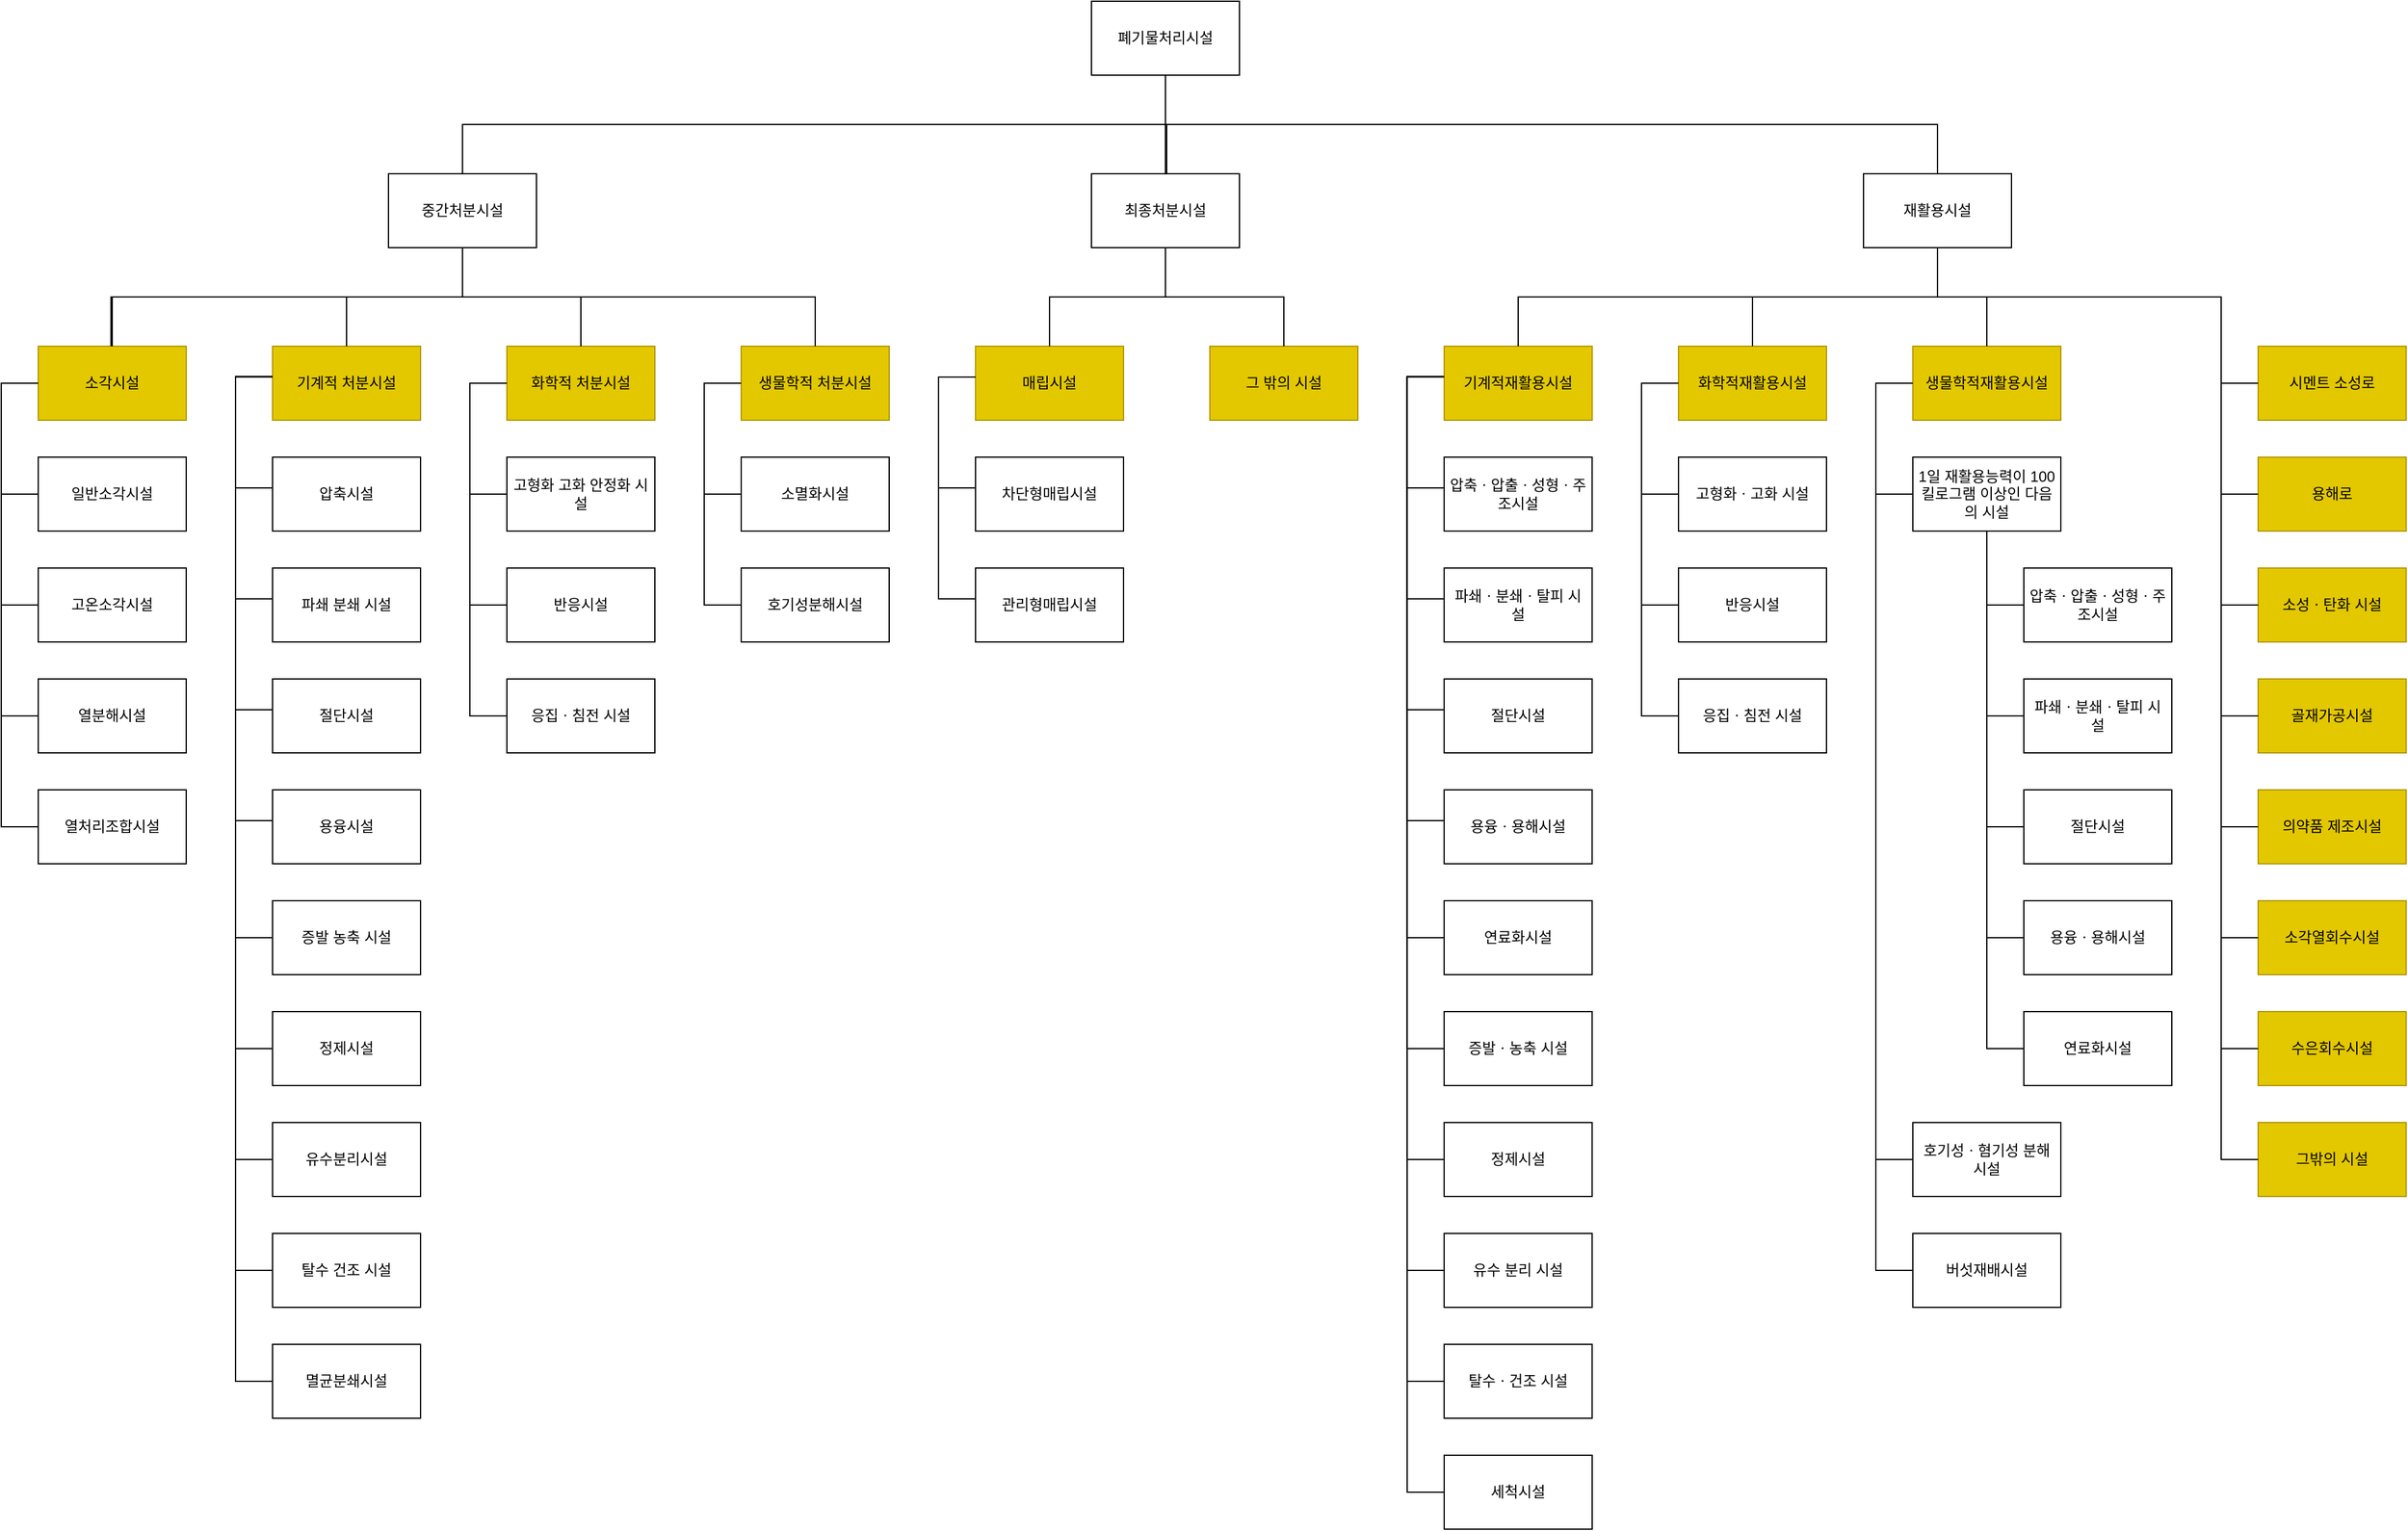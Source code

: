 <mxfile>
    <diagram id="ur10PSQqJngQLkDlY4mW" name="Page-1">
        <mxGraphModel dx="2275" dy="2388" grid="1" gridSize="10" guides="1" tooltips="1" connect="1" arrows="1" fold="1" page="1" pageScale="1" pageWidth="827" pageHeight="1169" math="0" shadow="0">
            <root>
                <mxCell id="0"/>
                <mxCell id="1" parent="0"/>
                <mxCell id="2" value="중간처분시설" style="rounded=0;whiteSpace=wrap;html=1;" vertex="1" parent="1">
                    <mxGeometry x="354" y="60" width="120" height="60" as="geometry"/>
                </mxCell>
                <mxCell id="3" value="소각시설" style="rounded=0;whiteSpace=wrap;html=1;fillColor=#e3c800;fontColor=#000000;strokeColor=#B09500;" vertex="1" parent="1">
                    <mxGeometry x="70" y="200" width="120" height="60" as="geometry"/>
                </mxCell>
                <mxCell id="4" value="기계적 처분시설" style="rounded=0;whiteSpace=wrap;html=1;fillColor=#e3c800;fontColor=#000000;strokeColor=#B09500;" vertex="1" parent="1">
                    <mxGeometry x="260" y="200" width="120" height="60" as="geometry"/>
                </mxCell>
                <mxCell id="5" value="화학적 처분시설" style="rounded=0;whiteSpace=wrap;html=1;fillColor=#e3c800;fontColor=#000000;strokeColor=#B09500;" vertex="1" parent="1">
                    <mxGeometry x="450" y="200" width="120" height="60" as="geometry"/>
                </mxCell>
                <mxCell id="6" value="생물학적 처분시설" style="rounded=0;whiteSpace=wrap;html=1;fillColor=#e3c800;fontColor=#000000;strokeColor=#B09500;" vertex="1" parent="1">
                    <mxGeometry x="640" y="200" width="120" height="60" as="geometry"/>
                </mxCell>
                <mxCell id="7" value="일반소각시설" style="rounded=0;whiteSpace=wrap;html=1;" vertex="1" parent="1">
                    <mxGeometry x="70" y="290" width="120" height="60" as="geometry"/>
                </mxCell>
                <mxCell id="8" value="고온소각시설" style="rounded=0;whiteSpace=wrap;html=1;" vertex="1" parent="1">
                    <mxGeometry x="70" y="380" width="120" height="60" as="geometry"/>
                </mxCell>
                <mxCell id="9" value="열분해시설" style="rounded=0;whiteSpace=wrap;html=1;" vertex="1" parent="1">
                    <mxGeometry x="70" y="470" width="120" height="60" as="geometry"/>
                </mxCell>
                <mxCell id="10" value="열처리조합시설" style="rounded=0;whiteSpace=wrap;html=1;" vertex="1" parent="1">
                    <mxGeometry x="70" y="560" width="120" height="60" as="geometry"/>
                </mxCell>
                <mxCell id="11" value="압축시설" style="rounded=0;whiteSpace=wrap;html=1;" vertex="1" parent="1">
                    <mxGeometry x="260" y="290" width="120" height="60" as="geometry"/>
                </mxCell>
                <mxCell id="12" value="파쇄 분쇄 시설" style="rounded=0;whiteSpace=wrap;html=1;" vertex="1" parent="1">
                    <mxGeometry x="260" y="380" width="120" height="60" as="geometry"/>
                </mxCell>
                <mxCell id="13" value="절단시설" style="rounded=0;whiteSpace=wrap;html=1;" vertex="1" parent="1">
                    <mxGeometry x="260" y="470" width="120" height="60" as="geometry"/>
                </mxCell>
                <mxCell id="14" value="용융시설" style="rounded=0;whiteSpace=wrap;html=1;" vertex="1" parent="1">
                    <mxGeometry x="260" y="560" width="120" height="60" as="geometry"/>
                </mxCell>
                <mxCell id="15" value="증발 농축 시설" style="rounded=0;whiteSpace=wrap;html=1;" vertex="1" parent="1">
                    <mxGeometry x="260" y="650" width="120" height="60" as="geometry"/>
                </mxCell>
                <mxCell id="16" value="정제시설" style="rounded=0;whiteSpace=wrap;html=1;" vertex="1" parent="1">
                    <mxGeometry x="260" y="740" width="120" height="60" as="geometry"/>
                </mxCell>
                <mxCell id="17" value="유수분리시설" style="rounded=0;whiteSpace=wrap;html=1;" vertex="1" parent="1">
                    <mxGeometry x="260" y="830" width="120" height="60" as="geometry"/>
                </mxCell>
                <mxCell id="18" value="탈수 건조 시설" style="rounded=0;whiteSpace=wrap;html=1;" vertex="1" parent="1">
                    <mxGeometry x="260" y="920" width="120" height="60" as="geometry"/>
                </mxCell>
                <mxCell id="19" value="멸균분쇄시설" style="rounded=0;whiteSpace=wrap;html=1;" vertex="1" parent="1">
                    <mxGeometry x="260" y="1010" width="120" height="60" as="geometry"/>
                </mxCell>
                <mxCell id="20" value="고형화 고화 안정화 시설" style="rounded=0;whiteSpace=wrap;html=1;" vertex="1" parent="1">
                    <mxGeometry x="450" y="290" width="120" height="60" as="geometry"/>
                </mxCell>
                <mxCell id="21" value="반응시설" style="rounded=0;whiteSpace=wrap;html=1;" vertex="1" parent="1">
                    <mxGeometry x="450" y="380" width="120" height="60" as="geometry"/>
                </mxCell>
                <mxCell id="22" value="&lt;table&gt;&lt;tbody&gt;&lt;tr&gt;&lt;td&gt;응집ㆍ침전 시설&lt;/td&gt;&lt;/tr&gt;&lt;/tbody&gt;&lt;/table&gt;" style="rounded=0;whiteSpace=wrap;html=1;" vertex="1" parent="1">
                    <mxGeometry x="450" y="470" width="120" height="60" as="geometry"/>
                </mxCell>
                <mxCell id="23" value="소멸화시설" style="rounded=0;whiteSpace=wrap;html=1;" vertex="1" parent="1">
                    <mxGeometry x="640" y="290" width="120" height="60" as="geometry"/>
                </mxCell>
                <mxCell id="24" value="호기성분해시설" style="rounded=0;whiteSpace=wrap;html=1;" vertex="1" parent="1">
                    <mxGeometry x="640" y="380" width="120" height="60" as="geometry"/>
                </mxCell>
                <mxCell id="25" value="" style="endArrow=none;html=1;entryX=0;entryY=0.5;entryDx=0;entryDy=0;edgeStyle=orthogonalEdgeStyle;exitX=0;exitY=0.5;exitDx=0;exitDy=0;rounded=0;" edge="1" parent="1" source="10" target="3">
                    <mxGeometry width="50" height="50" relative="1" as="geometry">
                        <mxPoint x="-30" y="340" as="sourcePoint"/>
                        <mxPoint x="20" y="290" as="targetPoint"/>
                        <Array as="points">
                            <mxPoint x="40" y="590"/>
                            <mxPoint x="40" y="230"/>
                        </Array>
                    </mxGeometry>
                </mxCell>
                <mxCell id="26" value="" style="endArrow=none;html=1;entryX=0;entryY=0.5;entryDx=0;entryDy=0;edgeStyle=orthogonalEdgeStyle;exitX=0;exitY=0.5;exitDx=0;exitDy=0;rounded=0;" edge="1" parent="1" source="9">
                    <mxGeometry width="50" height="50" relative="1" as="geometry">
                        <mxPoint x="70" y="590" as="sourcePoint"/>
                        <mxPoint x="70" y="230" as="targetPoint"/>
                        <Array as="points">
                            <mxPoint x="40" y="500"/>
                            <mxPoint x="40" y="230"/>
                        </Array>
                    </mxGeometry>
                </mxCell>
                <mxCell id="27" value="" style="endArrow=none;html=1;entryX=0;entryY=0.5;entryDx=0;entryDy=0;edgeStyle=orthogonalEdgeStyle;exitX=0;exitY=0.5;exitDx=0;exitDy=0;rounded=0;" edge="1" parent="1" source="8">
                    <mxGeometry width="50" height="50" relative="1" as="geometry">
                        <mxPoint x="70" y="500" as="sourcePoint"/>
                        <mxPoint x="70" y="230" as="targetPoint"/>
                        <Array as="points">
                            <mxPoint x="40" y="410"/>
                            <mxPoint x="40" y="230"/>
                        </Array>
                    </mxGeometry>
                </mxCell>
                <mxCell id="28" value="" style="endArrow=none;html=1;entryX=0;entryY=0.5;entryDx=0;entryDy=0;edgeStyle=orthogonalEdgeStyle;exitX=0;exitY=0.5;exitDx=0;exitDy=0;rounded=0;" edge="1" parent="1" source="7">
                    <mxGeometry width="50" height="50" relative="1" as="geometry">
                        <mxPoint x="70" y="410" as="sourcePoint"/>
                        <mxPoint x="70" y="230" as="targetPoint"/>
                        <Array as="points">
                            <mxPoint x="40" y="320"/>
                            <mxPoint x="40" y="230"/>
                        </Array>
                    </mxGeometry>
                </mxCell>
                <mxCell id="29" value="" style="endArrow=none;html=1;entryX=0;entryY=0.5;entryDx=0;entryDy=0;edgeStyle=orthogonalEdgeStyle;exitX=0;exitY=0.5;exitDx=0;exitDy=0;rounded=0;" edge="1" parent="1">
                    <mxGeometry width="50" height="50" relative="1" as="geometry">
                        <mxPoint x="260" y="585" as="sourcePoint"/>
                        <mxPoint x="260" y="225" as="targetPoint"/>
                        <Array as="points">
                            <mxPoint x="230" y="585"/>
                            <mxPoint x="230" y="225"/>
                        </Array>
                    </mxGeometry>
                </mxCell>
                <mxCell id="30" value="" style="endArrow=none;html=1;entryX=0;entryY=0.5;entryDx=0;entryDy=0;edgeStyle=orthogonalEdgeStyle;exitX=0;exitY=0.5;exitDx=0;exitDy=0;rounded=0;" edge="1" parent="1">
                    <mxGeometry width="50" height="50" relative="1" as="geometry">
                        <mxPoint x="260" y="495" as="sourcePoint"/>
                        <mxPoint x="260" y="225" as="targetPoint"/>
                        <Array as="points">
                            <mxPoint x="230" y="495"/>
                            <mxPoint x="230" y="225"/>
                        </Array>
                    </mxGeometry>
                </mxCell>
                <mxCell id="31" value="" style="endArrow=none;html=1;entryX=0;entryY=0.5;entryDx=0;entryDy=0;edgeStyle=orthogonalEdgeStyle;exitX=0;exitY=0.5;exitDx=0;exitDy=0;rounded=0;" edge="1" parent="1">
                    <mxGeometry width="50" height="50" relative="1" as="geometry">
                        <mxPoint x="260" y="405" as="sourcePoint"/>
                        <mxPoint x="260" y="225" as="targetPoint"/>
                        <Array as="points">
                            <mxPoint x="230" y="405"/>
                            <mxPoint x="230" y="225"/>
                        </Array>
                    </mxGeometry>
                </mxCell>
                <mxCell id="32" value="" style="endArrow=none;html=1;entryX=0;entryY=0.5;entryDx=0;entryDy=0;edgeStyle=orthogonalEdgeStyle;exitX=0;exitY=0.5;exitDx=0;exitDy=0;rounded=0;" edge="1" parent="1">
                    <mxGeometry width="50" height="50" relative="1" as="geometry">
                        <mxPoint x="260" y="315" as="sourcePoint"/>
                        <mxPoint x="260" y="225" as="targetPoint"/>
                        <Array as="points">
                            <mxPoint x="230" y="315"/>
                            <mxPoint x="230" y="225"/>
                        </Array>
                    </mxGeometry>
                </mxCell>
                <mxCell id="37" value="" style="endArrow=none;html=1;entryX=0;entryY=0.5;entryDx=0;entryDy=0;edgeStyle=orthogonalEdgeStyle;exitX=0;exitY=0.5;exitDx=0;exitDy=0;rounded=0;" edge="1" parent="1" source="15">
                    <mxGeometry width="50" height="50" relative="1" as="geometry">
                        <mxPoint x="260" y="585" as="sourcePoint"/>
                        <mxPoint x="260" y="225" as="targetPoint"/>
                        <Array as="points">
                            <mxPoint x="230" y="680"/>
                            <mxPoint x="230" y="225"/>
                        </Array>
                    </mxGeometry>
                </mxCell>
                <mxCell id="38" value="" style="endArrow=none;html=1;entryX=0;entryY=0.5;entryDx=0;entryDy=0;edgeStyle=orthogonalEdgeStyle;exitX=0;exitY=0.5;exitDx=0;exitDy=0;rounded=0;" edge="1" parent="1" source="16">
                    <mxGeometry width="50" height="50" relative="1" as="geometry">
                        <mxPoint x="260" y="680.03" as="sourcePoint"/>
                        <mxPoint x="260" y="225.03" as="targetPoint"/>
                        <Array as="points">
                            <mxPoint x="230" y="770"/>
                            <mxPoint x="230" y="225"/>
                        </Array>
                    </mxGeometry>
                </mxCell>
                <mxCell id="39" value="" style="endArrow=none;html=1;entryX=0;entryY=0.5;entryDx=0;entryDy=0;edgeStyle=orthogonalEdgeStyle;exitX=0;exitY=0.5;exitDx=0;exitDy=0;rounded=0;" edge="1" parent="1" source="17">
                    <mxGeometry width="50" height="50" relative="1" as="geometry">
                        <mxPoint x="260" y="769.49" as="sourcePoint"/>
                        <mxPoint x="260" y="224.52" as="targetPoint"/>
                        <Array as="points">
                            <mxPoint x="230" y="860"/>
                            <mxPoint x="230" y="225"/>
                        </Array>
                    </mxGeometry>
                </mxCell>
                <mxCell id="40" value="" style="endArrow=none;html=1;entryX=0;entryY=0.5;entryDx=0;entryDy=0;edgeStyle=orthogonalEdgeStyle;exitX=0;exitY=0.5;exitDx=0;exitDy=0;rounded=0;" edge="1" parent="1" source="18">
                    <mxGeometry width="50" height="50" relative="1" as="geometry">
                        <mxPoint x="260" y="860.48" as="sourcePoint"/>
                        <mxPoint x="260" y="225.0" as="targetPoint"/>
                        <Array as="points">
                            <mxPoint x="230" y="950"/>
                            <mxPoint x="230" y="225"/>
                        </Array>
                    </mxGeometry>
                </mxCell>
                <mxCell id="41" value="" style="endArrow=none;html=1;entryX=0;entryY=0.5;entryDx=0;entryDy=0;edgeStyle=orthogonalEdgeStyle;exitX=0;exitY=0.5;exitDx=0;exitDy=0;rounded=0;" edge="1" parent="1" source="19">
                    <mxGeometry width="50" height="50" relative="1" as="geometry">
                        <mxPoint x="260" y="950" as="sourcePoint"/>
                        <mxPoint x="260" y="225" as="targetPoint"/>
                        <Array as="points">
                            <mxPoint x="230" y="1040"/>
                            <mxPoint x="230" y="225"/>
                        </Array>
                    </mxGeometry>
                </mxCell>
                <mxCell id="43" value="" style="endArrow=none;html=1;entryX=0;entryY=0.5;entryDx=0;entryDy=0;edgeStyle=orthogonalEdgeStyle;exitX=0;exitY=0.5;exitDx=0;exitDy=0;rounded=0;" edge="1" parent="1">
                    <mxGeometry width="50" height="50" relative="1" as="geometry">
                        <mxPoint x="450" y="499.97" as="sourcePoint"/>
                        <mxPoint x="450" y="229.97" as="targetPoint"/>
                        <Array as="points">
                            <mxPoint x="420" y="499.97"/>
                            <mxPoint x="420" y="229.97"/>
                        </Array>
                    </mxGeometry>
                </mxCell>
                <mxCell id="44" value="" style="endArrow=none;html=1;entryX=0;entryY=0.5;entryDx=0;entryDy=0;edgeStyle=orthogonalEdgeStyle;exitX=0;exitY=0.5;exitDx=0;exitDy=0;rounded=0;" edge="1" parent="1">
                    <mxGeometry width="50" height="50" relative="1" as="geometry">
                        <mxPoint x="450" y="409.97" as="sourcePoint"/>
                        <mxPoint x="450" y="229.97" as="targetPoint"/>
                        <Array as="points">
                            <mxPoint x="420" y="409.97"/>
                            <mxPoint x="420" y="229.97"/>
                        </Array>
                    </mxGeometry>
                </mxCell>
                <mxCell id="45" value="" style="endArrow=none;html=1;entryX=0;entryY=0.5;entryDx=0;entryDy=0;edgeStyle=orthogonalEdgeStyle;exitX=0;exitY=0.5;exitDx=0;exitDy=0;rounded=0;" edge="1" parent="1">
                    <mxGeometry width="50" height="50" relative="1" as="geometry">
                        <mxPoint x="450" y="319.97" as="sourcePoint"/>
                        <mxPoint x="450" y="229.97" as="targetPoint"/>
                        <Array as="points">
                            <mxPoint x="420" y="319.97"/>
                            <mxPoint x="420" y="229.97"/>
                        </Array>
                    </mxGeometry>
                </mxCell>
                <mxCell id="47" value="" style="endArrow=none;html=1;entryX=0;entryY=0.5;entryDx=0;entryDy=0;edgeStyle=orthogonalEdgeStyle;exitX=0;exitY=0.5;exitDx=0;exitDy=0;rounded=0;" edge="1" parent="1">
                    <mxGeometry width="50" height="50" relative="1" as="geometry">
                        <mxPoint x="640" y="410" as="sourcePoint"/>
                        <mxPoint x="640" y="230.0" as="targetPoint"/>
                        <Array as="points">
                            <mxPoint x="610" y="410"/>
                            <mxPoint x="610" y="230"/>
                        </Array>
                    </mxGeometry>
                </mxCell>
                <mxCell id="48" value="" style="endArrow=none;html=1;entryX=0;entryY=0.5;entryDx=0;entryDy=0;edgeStyle=orthogonalEdgeStyle;exitX=0;exitY=0.5;exitDx=0;exitDy=0;rounded=0;" edge="1" parent="1">
                    <mxGeometry width="50" height="50" relative="1" as="geometry">
                        <mxPoint x="640" y="320" as="sourcePoint"/>
                        <mxPoint x="640" y="230.0" as="targetPoint"/>
                        <Array as="points">
                            <mxPoint x="610" y="320"/>
                            <mxPoint x="610" y="230"/>
                        </Array>
                    </mxGeometry>
                </mxCell>
                <mxCell id="49" value="" style="endArrow=none;html=1;rounded=0;exitX=0.5;exitY=0;exitDx=0;exitDy=0;edgeStyle=orthogonalEdgeStyle;entryX=0.5;entryY=0;entryDx=0;entryDy=0;" edge="1" parent="1" source="3" target="6">
                    <mxGeometry width="50" height="50" relative="1" as="geometry">
                        <mxPoint x="190" y="160" as="sourcePoint"/>
                        <mxPoint x="240" y="110" as="targetPoint"/>
                        <Array as="points">
                            <mxPoint x="130" y="160"/>
                            <mxPoint x="700" y="160"/>
                        </Array>
                    </mxGeometry>
                </mxCell>
                <mxCell id="50" value="" style="endArrow=none;html=1;rounded=0;exitX=0.5;exitY=0;exitDx=0;exitDy=0;edgeStyle=orthogonalEdgeStyle;entryX=0.5;entryY=0;entryDx=0;entryDy=0;" edge="1" parent="1" target="4">
                    <mxGeometry width="50" height="50" relative="1" as="geometry">
                        <mxPoint x="128.97" y="200" as="sourcePoint"/>
                        <mxPoint x="698.97" y="200" as="targetPoint"/>
                        <Array as="points">
                            <mxPoint x="129" y="160"/>
                            <mxPoint x="320" y="160"/>
                        </Array>
                    </mxGeometry>
                </mxCell>
                <mxCell id="51" value="" style="endArrow=none;html=1;rounded=0;exitX=0.5;exitY=0;exitDx=0;exitDy=0;edgeStyle=orthogonalEdgeStyle;entryX=0.5;entryY=0;entryDx=0;entryDy=0;" edge="1" parent="1" target="5">
                    <mxGeometry width="50" height="50" relative="1" as="geometry">
                        <mxPoint x="130.0" y="200" as="sourcePoint"/>
                        <mxPoint x="321.03" y="200" as="targetPoint"/>
                        <Array as="points">
                            <mxPoint x="130" y="160"/>
                            <mxPoint x="510" y="160"/>
                        </Array>
                    </mxGeometry>
                </mxCell>
                <mxCell id="52" value="" style="endArrow=none;html=1;rounded=0;entryX=0.5;entryY=1;entryDx=0;entryDy=0;exitX=0.5;exitY=0;exitDx=0;exitDy=0;edgeStyle=orthogonalEdgeStyle;" edge="1" parent="1" source="6" target="2">
                    <mxGeometry width="50" height="50" relative="1" as="geometry">
                        <mxPoint x="570" y="130" as="sourcePoint"/>
                        <mxPoint x="620" y="80" as="targetPoint"/>
                    </mxGeometry>
                </mxCell>
                <mxCell id="53" value="최종처분시설" style="rounded=0;whiteSpace=wrap;html=1;" vertex="1" parent="1">
                    <mxGeometry x="924" y="60" width="120" height="60" as="geometry"/>
                </mxCell>
                <mxCell id="55" value="매립시설" style="rounded=0;whiteSpace=wrap;html=1;fillColor=#e3c800;fontColor=#000000;strokeColor=#B09500;" vertex="1" parent="1">
                    <mxGeometry x="830" y="200" width="120" height="60" as="geometry"/>
                </mxCell>
                <mxCell id="56" value="그 밖의 시설" style="rounded=0;whiteSpace=wrap;html=1;fillColor=#e3c800;fontColor=#000000;strokeColor=#B09500;" vertex="1" parent="1">
                    <mxGeometry x="1020" y="200" width="120" height="60" as="geometry"/>
                </mxCell>
                <mxCell id="62" value="차단형매립시설" style="rounded=0;whiteSpace=wrap;html=1;" vertex="1" parent="1">
                    <mxGeometry x="830" y="290" width="120" height="60" as="geometry"/>
                </mxCell>
                <mxCell id="63" value="관리형매립시설" style="rounded=0;whiteSpace=wrap;html=1;" vertex="1" parent="1">
                    <mxGeometry x="830" y="380" width="120" height="60" as="geometry"/>
                </mxCell>
                <mxCell id="82" value="" style="endArrow=none;html=1;entryX=0;entryY=0.5;entryDx=0;entryDy=0;edgeStyle=orthogonalEdgeStyle;exitX=0;exitY=0.5;exitDx=0;exitDy=0;rounded=0;" edge="1" parent="1">
                    <mxGeometry width="50" height="50" relative="1" as="geometry">
                        <mxPoint x="830" y="405" as="sourcePoint"/>
                        <mxPoint x="830" y="225" as="targetPoint"/>
                        <Array as="points">
                            <mxPoint x="800" y="405"/>
                            <mxPoint x="800" y="225"/>
                        </Array>
                    </mxGeometry>
                </mxCell>
                <mxCell id="83" value="" style="endArrow=none;html=1;entryX=0;entryY=0.5;entryDx=0;entryDy=0;edgeStyle=orthogonalEdgeStyle;exitX=0;exitY=0.5;exitDx=0;exitDy=0;rounded=0;" edge="1" parent="1">
                    <mxGeometry width="50" height="50" relative="1" as="geometry">
                        <mxPoint x="830" y="315" as="sourcePoint"/>
                        <mxPoint x="830" y="225" as="targetPoint"/>
                        <Array as="points">
                            <mxPoint x="800" y="315"/>
                            <mxPoint x="800" y="225"/>
                        </Array>
                    </mxGeometry>
                </mxCell>
                <mxCell id="95" value="" style="endArrow=none;html=1;rounded=0;exitX=0.5;exitY=0;exitDx=0;exitDy=0;edgeStyle=orthogonalEdgeStyle;entryX=0.5;entryY=0;entryDx=0;entryDy=0;" edge="1" target="56" parent="1" source="55">
                    <mxGeometry width="50" height="50" relative="1" as="geometry">
                        <mxPoint x="698.97" y="200" as="sourcePoint"/>
                        <mxPoint x="1268.97" y="200" as="targetPoint"/>
                        <Array as="points">
                            <mxPoint x="890" y="160"/>
                            <mxPoint x="1080" y="160"/>
                        </Array>
                    </mxGeometry>
                </mxCell>
                <mxCell id="97" value="" style="endArrow=none;html=1;rounded=0;entryX=0.5;entryY=1;entryDx=0;entryDy=0;edgeStyle=orthogonalEdgeStyle;exitX=0.5;exitY=0;exitDx=0;exitDy=0;" edge="1" source="56" target="53" parent="1">
                    <mxGeometry width="50" height="50" relative="1" as="geometry">
                        <mxPoint x="1230" y="200" as="sourcePoint"/>
                        <mxPoint x="1190" y="80" as="targetPoint"/>
                    </mxGeometry>
                </mxCell>
                <mxCell id="99" value="기계적재활용시설" style="rounded=0;whiteSpace=wrap;html=1;fillColor=#e3c800;fontColor=#000000;strokeColor=#B09500;" vertex="1" parent="1">
                    <mxGeometry x="1210" y="200" width="120" height="60" as="geometry"/>
                </mxCell>
                <mxCell id="100" value="화학적재활용시설" style="rounded=0;whiteSpace=wrap;html=1;fillColor=#e3c800;fontColor=#000000;strokeColor=#B09500;" vertex="1" parent="1">
                    <mxGeometry x="1400" y="200" width="120" height="60" as="geometry"/>
                </mxCell>
                <mxCell id="101" value="생물학적재활용시설" style="rounded=0;whiteSpace=wrap;html=1;fillColor=#e3c800;fontColor=#000000;strokeColor=#B09500;" vertex="1" parent="1">
                    <mxGeometry x="1590" y="200" width="120" height="60" as="geometry"/>
                </mxCell>
                <mxCell id="102" value="&lt;table&gt;&lt;tbody&gt;&lt;tr&gt;&lt;td&gt;시멘트 소성로&lt;/td&gt;&lt;/tr&gt;&lt;/tbody&gt;&lt;/table&gt;" style="rounded=0;whiteSpace=wrap;html=1;fillColor=#e3c800;fontColor=#000000;strokeColor=#B09500;" vertex="1" parent="1">
                    <mxGeometry x="1870" y="200" width="120" height="60" as="geometry"/>
                </mxCell>
                <mxCell id="103" value="&lt;table&gt;&lt;tbody&gt;&lt;tr&gt;&lt;td&gt;용해로&lt;/td&gt;&lt;/tr&gt;&lt;/tbody&gt;&lt;/table&gt;" style="rounded=0;whiteSpace=wrap;html=1;fillColor=#e3c800;fontColor=#000000;strokeColor=#B09500;" vertex="1" parent="1">
                    <mxGeometry x="1870" y="290" width="120" height="60" as="geometry"/>
                </mxCell>
                <mxCell id="104" value="&lt;table&gt;&lt;tbody&gt;&lt;tr&gt;&lt;td&gt;소성ㆍ탄화 시설&lt;/td&gt;&lt;/tr&gt;&lt;/tbody&gt;&lt;/table&gt;" style="rounded=0;whiteSpace=wrap;html=1;fillColor=#e3c800;fontColor=#000000;strokeColor=#B09500;" vertex="1" parent="1">
                    <mxGeometry x="1870" y="380" width="120" height="60" as="geometry"/>
                </mxCell>
                <mxCell id="105" value="&lt;table&gt;&lt;tbody&gt;&lt;tr&gt;&lt;td&gt;골재가공시설&lt;/td&gt;&lt;/tr&gt;&lt;/tbody&gt;&lt;/table&gt;" style="rounded=0;whiteSpace=wrap;html=1;fillColor=#e3c800;fontColor=#000000;strokeColor=#B09500;" vertex="1" parent="1">
                    <mxGeometry x="1870" y="470" width="120" height="60" as="geometry"/>
                </mxCell>
                <mxCell id="106" value="&lt;table&gt;&lt;tbody&gt;&lt;tr&gt;&lt;td&gt;의약품 제조시설&lt;/td&gt;&lt;/tr&gt;&lt;/tbody&gt;&lt;/table&gt;" style="rounded=0;whiteSpace=wrap;html=1;fillColor=#e3c800;fontColor=#000000;strokeColor=#B09500;" vertex="1" parent="1">
                    <mxGeometry x="1870" y="560" width="120" height="60" as="geometry"/>
                </mxCell>
                <mxCell id="107" value="&lt;table&gt;&lt;tbody&gt;&lt;tr&gt;&lt;td&gt;소각열회수시설&lt;/td&gt;&lt;/tr&gt;&lt;/tbody&gt;&lt;/table&gt;" style="rounded=0;whiteSpace=wrap;html=1;fillColor=#e3c800;fontColor=#000000;strokeColor=#B09500;" vertex="1" parent="1">
                    <mxGeometry x="1870" y="650" width="120" height="60" as="geometry"/>
                </mxCell>
                <mxCell id="108" value="&lt;table&gt;&lt;tbody&gt;&lt;tr&gt;&lt;td&gt;수은회수시설&lt;/td&gt;&lt;/tr&gt;&lt;/tbody&gt;&lt;/table&gt;" style="rounded=0;whiteSpace=wrap;html=1;fillColor=#e3c800;fontColor=#000000;strokeColor=#B09500;" vertex="1" parent="1">
                    <mxGeometry x="1870" y="740" width="120" height="60" as="geometry"/>
                </mxCell>
                <mxCell id="109" value="그밖의 시설" style="rounded=0;whiteSpace=wrap;html=1;fillColor=#e3c800;fontColor=#000000;strokeColor=#B09500;" vertex="1" parent="1">
                    <mxGeometry x="1870" y="830" width="120" height="60" as="geometry"/>
                </mxCell>
                <mxCell id="111" value="재활용시설" style="rounded=0;whiteSpace=wrap;html=1;" vertex="1" parent="1">
                    <mxGeometry x="1550" y="60" width="120" height="60" as="geometry"/>
                </mxCell>
                <mxCell id="118" value="&lt;table&gt;&lt;tbody&gt;&lt;tr&gt;&lt;td&gt;압축ㆍ압출ㆍ성형ㆍ주조시설&lt;/td&gt;&lt;/tr&gt;&lt;/tbody&gt;&lt;/table&gt;" style="rounded=0;whiteSpace=wrap;html=1;" vertex="1" parent="1">
                    <mxGeometry x="1209.95" y="290" width="120" height="60" as="geometry"/>
                </mxCell>
                <mxCell id="119" value="&lt;table&gt;&lt;tbody&gt;&lt;tr&gt;&lt;td&gt;파쇄ㆍ분쇄ㆍ탈피 시설&lt;/td&gt;&lt;/tr&gt;&lt;/tbody&gt;&lt;/table&gt;" style="rounded=0;whiteSpace=wrap;html=1;" vertex="1" parent="1">
                    <mxGeometry x="1209.95" y="380" width="120" height="60" as="geometry"/>
                </mxCell>
                <mxCell id="120" value="&lt;table&gt;&lt;tbody&gt;&lt;tr&gt;&lt;td&gt;절단시설&lt;/td&gt;&lt;/tr&gt;&lt;/tbody&gt;&lt;/table&gt;" style="rounded=0;whiteSpace=wrap;html=1;" vertex="1" parent="1">
                    <mxGeometry x="1209.95" y="470" width="120" height="60" as="geometry"/>
                </mxCell>
                <mxCell id="121" value="&lt;table&gt;&lt;tbody&gt;&lt;tr&gt;&lt;td&gt;용융ㆍ용해시설&lt;/td&gt;&lt;/tr&gt;&lt;/tbody&gt;&lt;/table&gt;" style="rounded=0;whiteSpace=wrap;html=1;" vertex="1" parent="1">
                    <mxGeometry x="1209.95" y="560" width="120" height="60" as="geometry"/>
                </mxCell>
                <mxCell id="122" value="&lt;table&gt;&lt;tbody&gt;&lt;tr&gt;&lt;td&gt;연료화시설&lt;/td&gt;&lt;/tr&gt;&lt;/tbody&gt;&lt;/table&gt;" style="rounded=0;whiteSpace=wrap;html=1;" vertex="1" parent="1">
                    <mxGeometry x="1209.95" y="650" width="120" height="60" as="geometry"/>
                </mxCell>
                <mxCell id="123" value="&lt;table&gt;&lt;tbody&gt;&lt;tr&gt;&lt;td&gt;증발ㆍ농축 시설&lt;/td&gt;&lt;/tr&gt;&lt;/tbody&gt;&lt;/table&gt;" style="rounded=0;whiteSpace=wrap;html=1;" vertex="1" parent="1">
                    <mxGeometry x="1209.95" y="740" width="120" height="60" as="geometry"/>
                </mxCell>
                <mxCell id="124" value="&lt;table&gt;&lt;tbody&gt;&lt;tr&gt;&lt;td&gt;정제시설&lt;/td&gt;&lt;/tr&gt;&lt;/tbody&gt;&lt;/table&gt;" style="rounded=0;whiteSpace=wrap;html=1;" vertex="1" parent="1">
                    <mxGeometry x="1209.95" y="830" width="120" height="60" as="geometry"/>
                </mxCell>
                <mxCell id="125" value="&lt;table&gt;&lt;tbody&gt;&lt;tr&gt;&lt;td&gt;유수 분리 시설&lt;/td&gt;&lt;/tr&gt;&lt;/tbody&gt;&lt;/table&gt;" style="rounded=0;whiteSpace=wrap;html=1;" vertex="1" parent="1">
                    <mxGeometry x="1209.95" y="920" width="120" height="60" as="geometry"/>
                </mxCell>
                <mxCell id="126" value="&lt;table&gt;&lt;tbody&gt;&lt;tr&gt;&lt;td&gt;탈수ㆍ건조 시설&lt;/td&gt;&lt;/tr&gt;&lt;/tbody&gt;&lt;/table&gt;" style="rounded=0;whiteSpace=wrap;html=1;" vertex="1" parent="1">
                    <mxGeometry x="1209.95" y="1010" width="120" height="60" as="geometry"/>
                </mxCell>
                <mxCell id="127" value="" style="endArrow=none;html=1;entryX=0;entryY=0.5;entryDx=0;entryDy=0;edgeStyle=orthogonalEdgeStyle;exitX=0;exitY=0.5;exitDx=0;exitDy=0;rounded=0;" edge="1" parent="1">
                    <mxGeometry width="50" height="50" relative="1" as="geometry">
                        <mxPoint x="1209.95" y="585" as="sourcePoint"/>
                        <mxPoint x="1209.95" y="225" as="targetPoint"/>
                        <Array as="points">
                            <mxPoint x="1179.95" y="585"/>
                            <mxPoint x="1179.95" y="225"/>
                        </Array>
                    </mxGeometry>
                </mxCell>
                <mxCell id="128" value="" style="endArrow=none;html=1;entryX=0;entryY=0.5;entryDx=0;entryDy=0;edgeStyle=orthogonalEdgeStyle;exitX=0;exitY=0.5;exitDx=0;exitDy=0;rounded=0;" edge="1" parent="1">
                    <mxGeometry width="50" height="50" relative="1" as="geometry">
                        <mxPoint x="1209.95" y="495" as="sourcePoint"/>
                        <mxPoint x="1209.95" y="225" as="targetPoint"/>
                        <Array as="points">
                            <mxPoint x="1179.95" y="495"/>
                            <mxPoint x="1179.95" y="225"/>
                        </Array>
                    </mxGeometry>
                </mxCell>
                <mxCell id="129" value="" style="endArrow=none;html=1;entryX=0;entryY=0.5;entryDx=0;entryDy=0;edgeStyle=orthogonalEdgeStyle;exitX=0;exitY=0.5;exitDx=0;exitDy=0;rounded=0;" edge="1" parent="1">
                    <mxGeometry width="50" height="50" relative="1" as="geometry">
                        <mxPoint x="1209.95" y="405" as="sourcePoint"/>
                        <mxPoint x="1209.95" y="225" as="targetPoint"/>
                        <Array as="points">
                            <mxPoint x="1179.95" y="405"/>
                            <mxPoint x="1179.95" y="225"/>
                        </Array>
                    </mxGeometry>
                </mxCell>
                <mxCell id="130" value="" style="endArrow=none;html=1;entryX=0;entryY=0.5;entryDx=0;entryDy=0;edgeStyle=orthogonalEdgeStyle;exitX=0;exitY=0.5;exitDx=0;exitDy=0;rounded=0;" edge="1" parent="1">
                    <mxGeometry width="50" height="50" relative="1" as="geometry">
                        <mxPoint x="1209.95" y="315" as="sourcePoint"/>
                        <mxPoint x="1209.95" y="225" as="targetPoint"/>
                        <Array as="points">
                            <mxPoint x="1179.95" y="315"/>
                            <mxPoint x="1179.95" y="225"/>
                        </Array>
                    </mxGeometry>
                </mxCell>
                <mxCell id="131" value="" style="endArrow=none;html=1;entryX=0;entryY=0.5;entryDx=0;entryDy=0;edgeStyle=orthogonalEdgeStyle;exitX=0;exitY=0.5;exitDx=0;exitDy=0;rounded=0;" edge="1" source="122" parent="1">
                    <mxGeometry width="50" height="50" relative="1" as="geometry">
                        <mxPoint x="1209.95" y="585" as="sourcePoint"/>
                        <mxPoint x="1209.95" y="225" as="targetPoint"/>
                        <Array as="points">
                            <mxPoint x="1179.95" y="680"/>
                            <mxPoint x="1179.95" y="225"/>
                        </Array>
                    </mxGeometry>
                </mxCell>
                <mxCell id="132" value="" style="endArrow=none;html=1;entryX=0;entryY=0.5;entryDx=0;entryDy=0;edgeStyle=orthogonalEdgeStyle;exitX=0;exitY=0.5;exitDx=0;exitDy=0;rounded=0;" edge="1" source="123" parent="1">
                    <mxGeometry width="50" height="50" relative="1" as="geometry">
                        <mxPoint x="1209.95" y="680.03" as="sourcePoint"/>
                        <mxPoint x="1209.95" y="225.03" as="targetPoint"/>
                        <Array as="points">
                            <mxPoint x="1179.95" y="770"/>
                            <mxPoint x="1179.95" y="225"/>
                        </Array>
                    </mxGeometry>
                </mxCell>
                <mxCell id="133" value="" style="endArrow=none;html=1;entryX=0;entryY=0.5;entryDx=0;entryDy=0;edgeStyle=orthogonalEdgeStyle;exitX=0;exitY=0.5;exitDx=0;exitDy=0;rounded=0;" edge="1" source="124" parent="1">
                    <mxGeometry width="50" height="50" relative="1" as="geometry">
                        <mxPoint x="1209.95" y="769.49" as="sourcePoint"/>
                        <mxPoint x="1209.95" y="224.52" as="targetPoint"/>
                        <Array as="points">
                            <mxPoint x="1179.95" y="860"/>
                            <mxPoint x="1179.95" y="225"/>
                        </Array>
                    </mxGeometry>
                </mxCell>
                <mxCell id="134" value="" style="endArrow=none;html=1;entryX=0;entryY=0.5;entryDx=0;entryDy=0;edgeStyle=orthogonalEdgeStyle;exitX=0;exitY=0.5;exitDx=0;exitDy=0;rounded=0;" edge="1" source="125" parent="1">
                    <mxGeometry width="50" height="50" relative="1" as="geometry">
                        <mxPoint x="1209.95" y="860.48" as="sourcePoint"/>
                        <mxPoint x="1209.95" y="225" as="targetPoint"/>
                        <Array as="points">
                            <mxPoint x="1179.95" y="950"/>
                            <mxPoint x="1179.95" y="225"/>
                        </Array>
                    </mxGeometry>
                </mxCell>
                <mxCell id="135" value="" style="endArrow=none;html=1;entryX=0;entryY=0.5;entryDx=0;entryDy=0;edgeStyle=orthogonalEdgeStyle;exitX=0;exitY=0.5;exitDx=0;exitDy=0;rounded=0;" edge="1" source="126" parent="1">
                    <mxGeometry width="50" height="50" relative="1" as="geometry">
                        <mxPoint x="1209.95" y="950" as="sourcePoint"/>
                        <mxPoint x="1209.95" y="225" as="targetPoint"/>
                        <Array as="points">
                            <mxPoint x="1179.95" y="1040"/>
                            <mxPoint x="1179.95" y="225"/>
                        </Array>
                    </mxGeometry>
                </mxCell>
                <mxCell id="136" value="&lt;table&gt;&lt;tbody&gt;&lt;tr&gt;&lt;td&gt;세척시설&lt;/td&gt;&lt;/tr&gt;&lt;/tbody&gt;&lt;/table&gt;" style="rounded=0;whiteSpace=wrap;html=1;" vertex="1" parent="1">
                    <mxGeometry x="1210" y="1100" width="120" height="60" as="geometry"/>
                </mxCell>
                <mxCell id="137" value="" style="endArrow=none;html=1;entryX=0;entryY=0.5;entryDx=0;entryDy=0;edgeStyle=orthogonalEdgeStyle;exitX=0;exitY=0.5;exitDx=0;exitDy=0;rounded=0;" edge="1" parent="1" source="136">
                    <mxGeometry width="50" height="50" relative="1" as="geometry">
                        <mxPoint x="1210.0" y="1040.0" as="sourcePoint"/>
                        <mxPoint x="1210.0" y="225" as="targetPoint"/>
                        <Array as="points">
                            <mxPoint x="1180" y="1130"/>
                            <mxPoint x="1180" y="225"/>
                        </Array>
                    </mxGeometry>
                </mxCell>
                <mxCell id="138" value="&lt;table&gt;&lt;tbody&gt;&lt;tr&gt;&lt;td&gt;고형화ㆍ고화 시설&lt;/td&gt;&lt;/tr&gt;&lt;/tbody&gt;&lt;/table&gt;" style="rounded=0;whiteSpace=wrap;html=1;" vertex="1" parent="1">
                    <mxGeometry x="1400" y="290" width="120" height="60" as="geometry"/>
                </mxCell>
                <mxCell id="139" value="&lt;table&gt;&lt;tbody&gt;&lt;tr&gt;&lt;td&gt;반응시설&lt;/td&gt;&lt;/tr&gt;&lt;/tbody&gt;&lt;/table&gt;" style="rounded=0;whiteSpace=wrap;html=1;" vertex="1" parent="1">
                    <mxGeometry x="1400" y="380" width="120" height="60" as="geometry"/>
                </mxCell>
                <mxCell id="140" value="&lt;table&gt;&lt;tbody&gt;&lt;tr&gt;&lt;td&gt;응집ㆍ침전 시설&lt;/td&gt;&lt;/tr&gt;&lt;/tbody&gt;&lt;/table&gt;" style="rounded=0;whiteSpace=wrap;html=1;" vertex="1" parent="1">
                    <mxGeometry x="1400" y="470" width="120" height="60" as="geometry"/>
                </mxCell>
                <mxCell id="141" value="" style="endArrow=none;html=1;entryX=0;entryY=0.5;entryDx=0;entryDy=0;edgeStyle=orthogonalEdgeStyle;exitX=0;exitY=0.5;exitDx=0;exitDy=0;rounded=0;" edge="1" parent="1">
                    <mxGeometry width="50" height="50" relative="1" as="geometry">
                        <mxPoint x="1400.0" y="499.97" as="sourcePoint"/>
                        <mxPoint x="1400.0" y="229.97" as="targetPoint"/>
                        <Array as="points">
                            <mxPoint x="1370" y="499.97"/>
                            <mxPoint x="1370" y="229.97"/>
                        </Array>
                    </mxGeometry>
                </mxCell>
                <mxCell id="142" value="" style="endArrow=none;html=1;entryX=0;entryY=0.5;entryDx=0;entryDy=0;edgeStyle=orthogonalEdgeStyle;exitX=0;exitY=0.5;exitDx=0;exitDy=0;rounded=0;" edge="1" parent="1">
                    <mxGeometry width="50" height="50" relative="1" as="geometry">
                        <mxPoint x="1400.0" y="409.97" as="sourcePoint"/>
                        <mxPoint x="1400.0" y="229.97" as="targetPoint"/>
                        <Array as="points">
                            <mxPoint x="1370" y="409.97"/>
                            <mxPoint x="1370" y="229.97"/>
                        </Array>
                    </mxGeometry>
                </mxCell>
                <mxCell id="143" value="" style="endArrow=none;html=1;entryX=0;entryY=0.5;entryDx=0;entryDy=0;edgeStyle=orthogonalEdgeStyle;exitX=0;exitY=0.5;exitDx=0;exitDy=0;rounded=0;" edge="1" parent="1">
                    <mxGeometry width="50" height="50" relative="1" as="geometry">
                        <mxPoint x="1400.0" y="319.97" as="sourcePoint"/>
                        <mxPoint x="1400.0" y="229.97" as="targetPoint"/>
                        <Array as="points">
                            <mxPoint x="1370" y="319.97"/>
                            <mxPoint x="1370" y="229.97"/>
                        </Array>
                    </mxGeometry>
                </mxCell>
                <mxCell id="144" value="&lt;table&gt;&lt;tbody&gt;&lt;tr&gt;&lt;td&gt;1일 재활용능력이 100킬로그램 이상인 다음의 시설&lt;/td&gt;&lt;/tr&gt;&lt;/tbody&gt;&lt;/table&gt;" style="rounded=0;whiteSpace=wrap;html=1;" vertex="1" parent="1">
                    <mxGeometry x="1590" y="290" width="120" height="60" as="geometry"/>
                </mxCell>
                <mxCell id="145" value="&lt;table&gt;&lt;tbody&gt;&lt;tr&gt;&lt;td&gt;호기성ㆍ혐기성 분해시설&lt;/td&gt;&lt;/tr&gt;&lt;/tbody&gt;&lt;/table&gt;" style="rounded=0;whiteSpace=wrap;html=1;" vertex="1" parent="1">
                    <mxGeometry x="1590" y="830" width="120" height="60" as="geometry"/>
                </mxCell>
                <mxCell id="146" value="&lt;table&gt;&lt;tbody&gt;&lt;tr&gt;&lt;td&gt;버섯재배시설&lt;/td&gt;&lt;/tr&gt;&lt;/tbody&gt;&lt;/table&gt;" style="rounded=0;whiteSpace=wrap;html=1;" vertex="1" parent="1">
                    <mxGeometry x="1590" y="920" width="120" height="60" as="geometry"/>
                </mxCell>
                <mxCell id="147" value="" style="endArrow=none;html=1;entryX=0;entryY=0.5;entryDx=0;entryDy=0;edgeStyle=orthogonalEdgeStyle;exitX=0;exitY=0.5;exitDx=0;exitDy=0;rounded=0;" edge="1" parent="1" source="146">
                    <mxGeometry width="50" height="50" relative="1" as="geometry">
                        <mxPoint x="1590" y="499.97" as="sourcePoint"/>
                        <mxPoint x="1590" y="229.97" as="targetPoint"/>
                        <Array as="points">
                            <mxPoint x="1560" y="950"/>
                            <mxPoint x="1560" y="230"/>
                        </Array>
                    </mxGeometry>
                </mxCell>
                <mxCell id="148" value="" style="endArrow=none;html=1;entryX=0;entryY=0.5;entryDx=0;entryDy=0;edgeStyle=orthogonalEdgeStyle;exitX=0;exitY=0.5;exitDx=0;exitDy=0;rounded=0;" edge="1" parent="1" source="145">
                    <mxGeometry width="50" height="50" relative="1" as="geometry">
                        <mxPoint x="1590" y="409.97" as="sourcePoint"/>
                        <mxPoint x="1590" y="229.97" as="targetPoint"/>
                        <Array as="points">
                            <mxPoint x="1560" y="860"/>
                            <mxPoint x="1560" y="230"/>
                        </Array>
                    </mxGeometry>
                </mxCell>
                <mxCell id="149" value="" style="endArrow=none;html=1;entryX=0;entryY=0.5;entryDx=0;entryDy=0;edgeStyle=orthogonalEdgeStyle;exitX=0;exitY=0.5;exitDx=0;exitDy=0;rounded=0;" edge="1" parent="1">
                    <mxGeometry width="50" height="50" relative="1" as="geometry">
                        <mxPoint x="1590" y="319.97" as="sourcePoint"/>
                        <mxPoint x="1590" y="229.97" as="targetPoint"/>
                        <Array as="points">
                            <mxPoint x="1560" y="319.97"/>
                            <mxPoint x="1560" y="229.97"/>
                        </Array>
                    </mxGeometry>
                </mxCell>
                <mxCell id="150" value="" style="endArrow=none;html=1;rounded=0;exitX=0.5;exitY=0;exitDx=0;exitDy=0;entryX=0.5;entryY=1;entryDx=0;entryDy=0;edgeStyle=orthogonalEdgeStyle;" edge="1" parent="1" source="99" target="111">
                    <mxGeometry width="50" height="50" relative="1" as="geometry">
                        <mxPoint x="2230" y="210" as="sourcePoint"/>
                        <mxPoint x="2330" y="130" as="targetPoint"/>
                    </mxGeometry>
                </mxCell>
                <mxCell id="151" value="&lt;table&gt;&lt;tbody&gt;&lt;tr&gt;&lt;td&gt;압축ㆍ압출ㆍ성형ㆍ주조시설&lt;/td&gt;&lt;/tr&gt;&lt;/tbody&gt;&lt;/table&gt;" style="rounded=0;whiteSpace=wrap;html=1;" vertex="1" parent="1">
                    <mxGeometry x="1680" y="380" width="120" height="60" as="geometry"/>
                </mxCell>
                <mxCell id="152" value="&lt;table&gt;&lt;tbody&gt;&lt;tr&gt;&lt;td&gt;파쇄ㆍ분쇄ㆍ탈피 시설&lt;/td&gt;&lt;/tr&gt;&lt;/tbody&gt;&lt;/table&gt;" style="rounded=0;whiteSpace=wrap;html=1;" vertex="1" parent="1">
                    <mxGeometry x="1680" y="470" width="120" height="60" as="geometry"/>
                </mxCell>
                <mxCell id="153" value="&lt;table&gt;&lt;tbody&gt;&lt;tr&gt;&lt;td&gt;절단시설&lt;/td&gt;&lt;/tr&gt;&lt;/tbody&gt;&lt;/table&gt;" style="rounded=0;whiteSpace=wrap;html=1;" vertex="1" parent="1">
                    <mxGeometry x="1680" y="560" width="120" height="60" as="geometry"/>
                </mxCell>
                <mxCell id="154" value="&lt;table&gt;&lt;tbody&gt;&lt;tr&gt;&lt;td&gt;용융ㆍ용해시설&lt;/td&gt;&lt;/tr&gt;&lt;/tbody&gt;&lt;/table&gt;" style="rounded=0;whiteSpace=wrap;html=1;" vertex="1" parent="1">
                    <mxGeometry x="1680" y="650" width="120" height="60" as="geometry"/>
                </mxCell>
                <mxCell id="155" value="&lt;table&gt;&lt;tbody&gt;&lt;tr&gt;&lt;td&gt;연료화시설&lt;/td&gt;&lt;/tr&gt;&lt;/tbody&gt;&lt;/table&gt;" style="rounded=0;whiteSpace=wrap;html=1;" vertex="1" parent="1">
                    <mxGeometry x="1680" y="740" width="120" height="60" as="geometry"/>
                </mxCell>
                <mxCell id="156" value="" style="endArrow=none;html=1;entryX=0;entryY=0.5;entryDx=0;entryDy=0;edgeStyle=orthogonalEdgeStyle;exitX=0;exitY=0.5;exitDx=0;exitDy=0;rounded=0;" edge="1" parent="1">
                    <mxGeometry width="50" height="50" relative="1" as="geometry">
                        <mxPoint x="1680.0" y="770" as="sourcePoint"/>
                        <mxPoint x="1680.0" y="410" as="targetPoint"/>
                        <Array as="points">
                            <mxPoint x="1650" y="770"/>
                            <mxPoint x="1650" y="410"/>
                        </Array>
                    </mxGeometry>
                </mxCell>
                <mxCell id="157" value="" style="endArrow=none;html=1;entryX=0;entryY=0.5;entryDx=0;entryDy=0;edgeStyle=orthogonalEdgeStyle;exitX=0;exitY=0.5;exitDx=0;exitDy=0;rounded=0;" edge="1" parent="1">
                    <mxGeometry width="50" height="50" relative="1" as="geometry">
                        <mxPoint x="1680.0" y="680" as="sourcePoint"/>
                        <mxPoint x="1680.0" y="410" as="targetPoint"/>
                        <Array as="points">
                            <mxPoint x="1650" y="680"/>
                            <mxPoint x="1650" y="410"/>
                        </Array>
                    </mxGeometry>
                </mxCell>
                <mxCell id="158" value="" style="endArrow=none;html=1;entryX=0;entryY=0.5;entryDx=0;entryDy=0;edgeStyle=orthogonalEdgeStyle;exitX=0;exitY=0.5;exitDx=0;exitDy=0;rounded=0;" edge="1" parent="1">
                    <mxGeometry width="50" height="50" relative="1" as="geometry">
                        <mxPoint x="1680.0" y="590" as="sourcePoint"/>
                        <mxPoint x="1680.0" y="410" as="targetPoint"/>
                        <Array as="points">
                            <mxPoint x="1650" y="590"/>
                            <mxPoint x="1650" y="410"/>
                        </Array>
                    </mxGeometry>
                </mxCell>
                <mxCell id="159" value="" style="endArrow=none;html=1;entryX=0;entryY=0.5;entryDx=0;entryDy=0;edgeStyle=orthogonalEdgeStyle;exitX=0;exitY=0.5;exitDx=0;exitDy=0;rounded=0;" edge="1" parent="1">
                    <mxGeometry width="50" height="50" relative="1" as="geometry">
                        <mxPoint x="1680.0" y="500" as="sourcePoint"/>
                        <mxPoint x="1680.0" y="410" as="targetPoint"/>
                        <Array as="points">
                            <mxPoint x="1650" y="500"/>
                            <mxPoint x="1650" y="410"/>
                        </Array>
                    </mxGeometry>
                </mxCell>
                <mxCell id="161" value="" style="endArrow=none;html=1;rounded=0;entryX=0;entryY=0.5;entryDx=0;entryDy=0;exitX=0.5;exitY=1;exitDx=0;exitDy=0;edgeStyle=orthogonalEdgeStyle;" edge="1" parent="1" source="144" target="151">
                    <mxGeometry width="50" height="50" relative="1" as="geometry">
                        <mxPoint x="1660" y="450" as="sourcePoint"/>
                        <mxPoint x="1710" y="400" as="targetPoint"/>
                    </mxGeometry>
                </mxCell>
                <mxCell id="164" value="" style="endArrow=none;html=1;rounded=0;exitX=0;exitY=0.5;exitDx=0;exitDy=0;edgeStyle=orthogonalEdgeStyle;entryX=0;entryY=0.5;entryDx=0;entryDy=0;" edge="1" parent="1" source="109" target="102">
                    <mxGeometry width="50" height="50" relative="1" as="geometry">
                        <mxPoint x="2510" y="210" as="sourcePoint"/>
                        <mxPoint x="1930" y="160" as="targetPoint"/>
                        <Array as="points">
                            <mxPoint x="1840" y="860"/>
                            <mxPoint x="1840" y="230"/>
                        </Array>
                    </mxGeometry>
                </mxCell>
                <mxCell id="165" value="" style="endArrow=none;html=1;rounded=0;exitX=0.5;exitY=0;exitDx=0;exitDy=0;edgeStyle=orthogonalEdgeStyle;entryX=0.5;entryY=0;entryDx=0;entryDy=0;" edge="1" parent="1" target="53">
                    <mxGeometry width="50" height="50" relative="1" as="geometry">
                        <mxPoint x="414" y="60" as="sourcePoint"/>
                        <mxPoint x="794" y="60" as="targetPoint"/>
                        <Array as="points">
                            <mxPoint x="414" y="20"/>
                            <mxPoint x="984" y="20"/>
                        </Array>
                    </mxGeometry>
                </mxCell>
                <mxCell id="166" value="" style="endArrow=none;html=1;rounded=0;exitX=0.5;exitY=0;exitDx=0;exitDy=0;edgeStyle=orthogonalEdgeStyle;entryX=0.5;entryY=0;entryDx=0;entryDy=0;" edge="1" parent="1" target="111">
                    <mxGeometry width="50" height="50" relative="1" as="geometry">
                        <mxPoint x="985" y="60" as="sourcePoint"/>
                        <mxPoint x="1555" y="60" as="targetPoint"/>
                        <Array as="points">
                            <mxPoint x="985" y="20"/>
                            <mxPoint x="1610" y="20"/>
                        </Array>
                    </mxGeometry>
                </mxCell>
                <mxCell id="168" value="폐기물처리시설" style="rounded=0;whiteSpace=wrap;html=1;" vertex="1" parent="1">
                    <mxGeometry x="924" y="-80" width="120" height="60" as="geometry"/>
                </mxCell>
                <mxCell id="169" value="" style="endArrow=none;html=1;rounded=0;entryX=0.5;entryY=1;entryDx=0;entryDy=0;exitX=0.5;exitY=0;exitDx=0;exitDy=0;edgeStyle=orthogonalEdgeStyle;" edge="1" parent="1" source="111" target="168">
                    <mxGeometry width="50" height="50" relative="1" as="geometry">
                        <mxPoint x="1344" y="90" as="sourcePoint"/>
                        <mxPoint x="1414" y="40" as="targetPoint"/>
                    </mxGeometry>
                </mxCell>
                <mxCell id="170" value="" style="endArrow=none;html=1;rounded=0;exitX=0;exitY=0.5;exitDx=0;exitDy=0;entryX=0.5;entryY=1;entryDx=0;entryDy=0;edgeStyle=orthogonalEdgeStyle;" edge="1" parent="1" source="102" target="111">
                    <mxGeometry width="50" height="50" relative="1" as="geometry">
                        <mxPoint x="1280" y="210" as="sourcePoint"/>
                        <mxPoint x="1620" y="130" as="targetPoint"/>
                        <Array as="points">
                            <mxPoint x="1840" y="230"/>
                            <mxPoint x="1840" y="160"/>
                            <mxPoint x="1610" y="160"/>
                        </Array>
                    </mxGeometry>
                </mxCell>
                <mxCell id="171" value="" style="endArrow=none;html=1;rounded=0;exitX=0.5;exitY=0;exitDx=0;exitDy=0;entryX=0.5;entryY=0;entryDx=0;entryDy=0;edgeStyle=orthogonalEdgeStyle;" edge="1" parent="1" source="101" target="100">
                    <mxGeometry width="50" height="50" relative="1" as="geometry">
                        <mxPoint x="1940" y="210" as="sourcePoint"/>
                        <mxPoint x="1620" y="130" as="targetPoint"/>
                        <Array as="points">
                            <mxPoint x="1650" y="160"/>
                            <mxPoint x="1460" y="160"/>
                        </Array>
                    </mxGeometry>
                </mxCell>
                <mxCell id="172" value="" style="endArrow=none;html=1;rounded=0;exitX=0;exitY=0.5;exitDx=0;exitDy=0;edgeStyle=orthogonalEdgeStyle;entryX=0;entryY=0.5;entryDx=0;entryDy=0;" edge="1" parent="1" source="108">
                    <mxGeometry width="50" height="50" relative="1" as="geometry">
                        <mxPoint x="1870" y="950" as="sourcePoint"/>
                        <mxPoint x="1870" y="320" as="targetPoint"/>
                        <Array as="points">
                            <mxPoint x="1840" y="770"/>
                            <mxPoint x="1840" y="320"/>
                        </Array>
                    </mxGeometry>
                </mxCell>
                <mxCell id="173" value="" style="endArrow=none;html=1;rounded=0;exitX=0;exitY=0.5;exitDx=0;exitDy=0;edgeStyle=orthogonalEdgeStyle;entryX=0;entryY=0.5;entryDx=0;entryDy=0;" edge="1" parent="1" source="107">
                    <mxGeometry width="50" height="50" relative="1" as="geometry">
                        <mxPoint x="1870" y="860" as="sourcePoint"/>
                        <mxPoint x="1870" y="410" as="targetPoint"/>
                        <Array as="points">
                            <mxPoint x="1840" y="680"/>
                            <mxPoint x="1840" y="410"/>
                        </Array>
                    </mxGeometry>
                </mxCell>
                <mxCell id="174" value="" style="endArrow=none;html=1;rounded=0;exitX=0;exitY=0.5;exitDx=0;exitDy=0;edgeStyle=orthogonalEdgeStyle;entryX=0;entryY=0.5;entryDx=0;entryDy=0;" edge="1" parent="1" source="106">
                    <mxGeometry width="50" height="50" relative="1" as="geometry">
                        <mxPoint x="1870" y="770" as="sourcePoint"/>
                        <mxPoint x="1870" y="500" as="targetPoint"/>
                        <Array as="points">
                            <mxPoint x="1840" y="590"/>
                            <mxPoint x="1840" y="500"/>
                        </Array>
                    </mxGeometry>
                </mxCell>
            </root>
        </mxGraphModel>
    </diagram>
</mxfile>